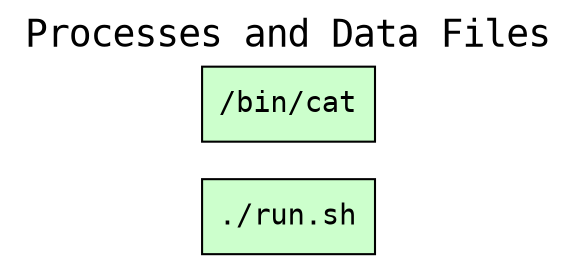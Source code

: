 
digraph wt_run {
rankdir=LR
fontname=Courier; fontsize=18; labelloc=t
label="Processes and Data Files"
node[shape=box style="filled" fillcolor="#CCFFCC" peripheries=1 fontname=Courier]
"exe:e1" [label="./run.sh"]
"exe:e2" [label="/bin/cat"]
node[shape=box style="rounded,filled" fillcolor="#FFFFCC" peripheries=1 fontname=Helvetica]
}

